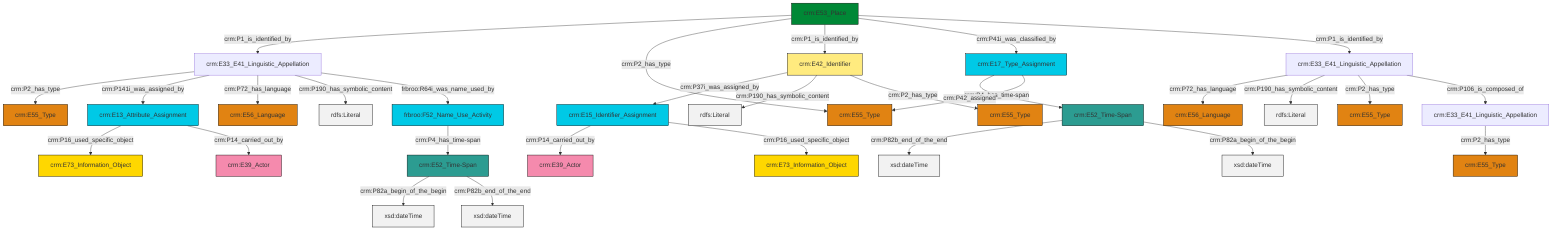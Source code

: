 graph TD
classDef Literal fill:#f2f2f2,stroke:#000000;
classDef CRM_Entity fill:#FFFFFF,stroke:#000000;
classDef Temporal_Entity fill:#00C9E6, stroke:#000000;
classDef Type fill:#E18312, stroke:#000000;
classDef Time-Span fill:#2C9C91, stroke:#000000;
classDef Appellation fill:#FFEB7F, stroke:#000000;
classDef Place fill:#008836, stroke:#000000;
classDef Persistent_Item fill:#B266B2, stroke:#000000;
classDef Conceptual_Object fill:#FFD700, stroke:#000000;
classDef Physical_Thing fill:#D2B48C, stroke:#000000;
classDef Actor fill:#f58aad, stroke:#000000;
classDef PC_Classes fill:#4ce600, stroke:#000000;
classDef Multi fill:#cccccc,stroke:#000000;

0["crm:E42_Identifier"]:::Appellation -->|crm:P37i_was_assigned_by| 1["crm:E15_Identifier_Assignment"]:::Temporal_Entity
4["crm:E53_Place"]:::Place -->|crm:P1_is_identified_by| 5["crm:E33_E41_Linguistic_Appellation"]:::Default
6["crm:E33_E41_Linguistic_Appellation"]:::Default -->|crm:P72_has_language| 7["crm:E56_Language"]:::Type
9["crm:E17_Type_Assignment"]:::Temporal_Entity -->|crm:P4_has_time-span| 10["crm:E52_Time-Span"]:::Time-Span
11["crm:E52_Time-Span"]:::Time-Span -->|crm:P82a_begin_of_the_begin| 12[xsd:dateTime]:::Literal
4["crm:E53_Place"]:::Place -->|crm:P2_has_type| 14["crm:E55_Type"]:::Type
4["crm:E53_Place"]:::Place -->|crm:P1_is_identified_by| 0["crm:E42_Identifier"]:::Appellation
16["frbroo:F52_Name_Use_Activity"]:::Temporal_Entity -->|crm:P4_has_time-span| 11["crm:E52_Time-Span"]:::Time-Span
0["crm:E42_Identifier"]:::Appellation -->|crm:P190_has_symbolic_content| 17[rdfs:Literal]:::Literal
10["crm:E52_Time-Span"]:::Time-Span -->|crm:P82b_end_of_the_end| 18[xsd:dateTime]:::Literal
6["crm:E33_E41_Linguistic_Appellation"]:::Default -->|crm:P190_has_symbolic_content| 25[rdfs:Literal]:::Literal
4["crm:E53_Place"]:::Place -->|crm:P41i_was_classified_by| 9["crm:E17_Type_Assignment"]:::Temporal_Entity
5["crm:E33_E41_Linguistic_Appellation"]:::Default -->|crm:P2_has_type| 33["crm:E55_Type"]:::Type
5["crm:E33_E41_Linguistic_Appellation"]:::Default -->|crm:P141i_was_assigned_by| 23["crm:E13_Attribute_Assignment"]:::Temporal_Entity
5["crm:E33_E41_Linguistic_Appellation"]:::Default -->|crm:P72_has_language| 30["crm:E56_Language"]:::Type
1["crm:E15_Identifier_Assignment"]:::Temporal_Entity -->|crm:P14_carried_out_by| 34["crm:E39_Actor"]:::Actor
11["crm:E52_Time-Span"]:::Time-Span -->|crm:P82b_end_of_the_end| 39[xsd:dateTime]:::Literal
6["crm:E33_E41_Linguistic_Appellation"]:::Default -->|crm:P2_has_type| 40["crm:E55_Type"]:::Type
6["crm:E33_E41_Linguistic_Appellation"]:::Default -->|crm:P106_is_composed_of| 36["crm:E33_E41_Linguistic_Appellation"]:::Default
36["crm:E33_E41_Linguistic_Appellation"]:::Default -->|crm:P2_has_type| 42["crm:E55_Type"]:::Type
1["crm:E15_Identifier_Assignment"]:::Temporal_Entity -->|crm:P16_used_specific_object| 2["crm:E73_Information_Object"]:::Conceptual_Object
23["crm:E13_Attribute_Assignment"]:::Temporal_Entity -->|crm:P16_used_specific_object| 45["crm:E73_Information_Object"]:::Conceptual_Object
9["crm:E17_Type_Assignment"]:::Temporal_Entity -->|crm:P42_assigned| 14["crm:E55_Type"]:::Type
0["crm:E42_Identifier"]:::Appellation -->|crm:P2_has_type| 27["crm:E55_Type"]:::Type
10["crm:E52_Time-Span"]:::Time-Span -->|crm:P82a_begin_of_the_begin| 47[xsd:dateTime]:::Literal
23["crm:E13_Attribute_Assignment"]:::Temporal_Entity -->|crm:P14_carried_out_by| 21["crm:E39_Actor"]:::Actor
5["crm:E33_E41_Linguistic_Appellation"]:::Default -->|crm:P190_has_symbolic_content| 51[rdfs:Literal]:::Literal
5["crm:E33_E41_Linguistic_Appellation"]:::Default -->|frbroo:R64i_was_name_used_by| 16["frbroo:F52_Name_Use_Activity"]:::Temporal_Entity
4["crm:E53_Place"]:::Place -->|crm:P1_is_identified_by| 6["crm:E33_E41_Linguistic_Appellation"]:::Default